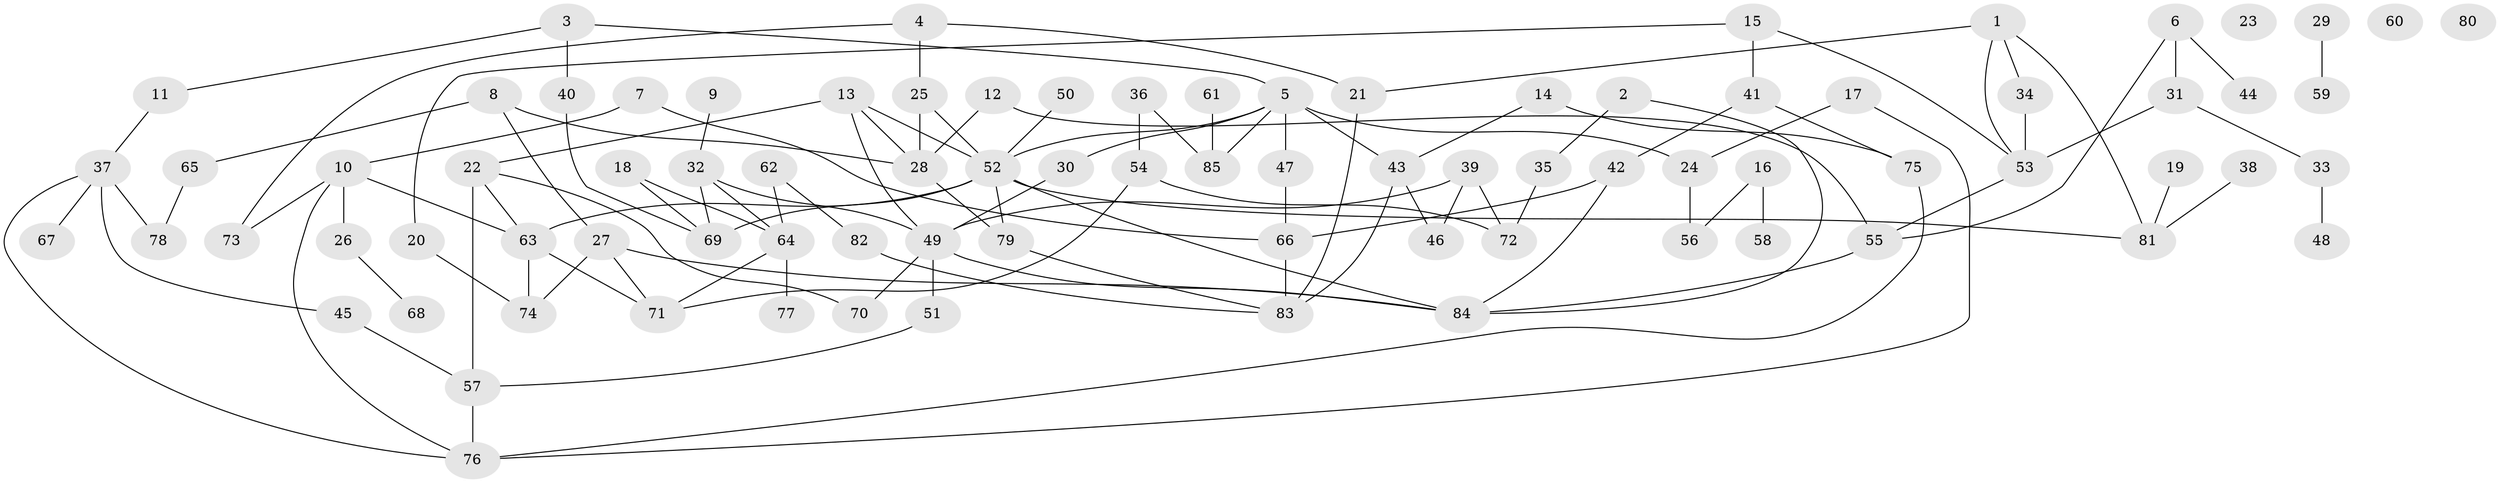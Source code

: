 // coarse degree distribution, {6: 0.1320754716981132, 3: 0.11320754716981132, 4: 0.16981132075471697, 7: 0.018867924528301886, 2: 0.20754716981132076, 1: 0.16981132075471697, 5: 0.07547169811320754, 0: 0.07547169811320754, 8: 0.018867924528301886, 10: 0.018867924528301886}
// Generated by graph-tools (version 1.1) at 2025/41/03/06/25 10:41:19]
// undirected, 85 vertices, 119 edges
graph export_dot {
graph [start="1"]
  node [color=gray90,style=filled];
  1;
  2;
  3;
  4;
  5;
  6;
  7;
  8;
  9;
  10;
  11;
  12;
  13;
  14;
  15;
  16;
  17;
  18;
  19;
  20;
  21;
  22;
  23;
  24;
  25;
  26;
  27;
  28;
  29;
  30;
  31;
  32;
  33;
  34;
  35;
  36;
  37;
  38;
  39;
  40;
  41;
  42;
  43;
  44;
  45;
  46;
  47;
  48;
  49;
  50;
  51;
  52;
  53;
  54;
  55;
  56;
  57;
  58;
  59;
  60;
  61;
  62;
  63;
  64;
  65;
  66;
  67;
  68;
  69;
  70;
  71;
  72;
  73;
  74;
  75;
  76;
  77;
  78;
  79;
  80;
  81;
  82;
  83;
  84;
  85;
  1 -- 21;
  1 -- 34;
  1 -- 53;
  1 -- 81;
  2 -- 35;
  2 -- 84;
  3 -- 5;
  3 -- 11;
  3 -- 40;
  4 -- 21;
  4 -- 25;
  4 -- 73;
  5 -- 24;
  5 -- 30;
  5 -- 43;
  5 -- 47;
  5 -- 52;
  5 -- 85;
  6 -- 31;
  6 -- 44;
  6 -- 55;
  7 -- 10;
  7 -- 66;
  8 -- 27;
  8 -- 28;
  8 -- 65;
  9 -- 32;
  10 -- 26;
  10 -- 63;
  10 -- 73;
  10 -- 76;
  11 -- 37;
  12 -- 28;
  12 -- 55;
  13 -- 22;
  13 -- 28;
  13 -- 49;
  13 -- 52;
  14 -- 43;
  14 -- 75;
  15 -- 20;
  15 -- 41;
  15 -- 53;
  16 -- 56;
  16 -- 58;
  17 -- 24;
  17 -- 76;
  18 -- 64;
  18 -- 69;
  19 -- 81;
  20 -- 74;
  21 -- 83;
  22 -- 57;
  22 -- 63;
  22 -- 70;
  24 -- 56;
  25 -- 28;
  25 -- 52;
  26 -- 68;
  27 -- 71;
  27 -- 74;
  27 -- 84;
  28 -- 79;
  29 -- 59;
  30 -- 49;
  31 -- 33;
  31 -- 53;
  32 -- 49;
  32 -- 64;
  32 -- 69;
  33 -- 48;
  34 -- 53;
  35 -- 72;
  36 -- 54;
  36 -- 85;
  37 -- 45;
  37 -- 67;
  37 -- 76;
  37 -- 78;
  38 -- 81;
  39 -- 46;
  39 -- 49;
  39 -- 72;
  40 -- 69;
  41 -- 42;
  41 -- 75;
  42 -- 66;
  42 -- 84;
  43 -- 46;
  43 -- 83;
  45 -- 57;
  47 -- 66;
  49 -- 51;
  49 -- 70;
  49 -- 84;
  50 -- 52;
  51 -- 57;
  52 -- 63;
  52 -- 69;
  52 -- 79;
  52 -- 81;
  52 -- 84;
  53 -- 55;
  54 -- 71;
  54 -- 72;
  55 -- 84;
  57 -- 76;
  61 -- 85;
  62 -- 64;
  62 -- 82;
  63 -- 71;
  63 -- 74;
  64 -- 71;
  64 -- 77;
  65 -- 78;
  66 -- 83;
  75 -- 76;
  79 -- 83;
  82 -- 83;
}
